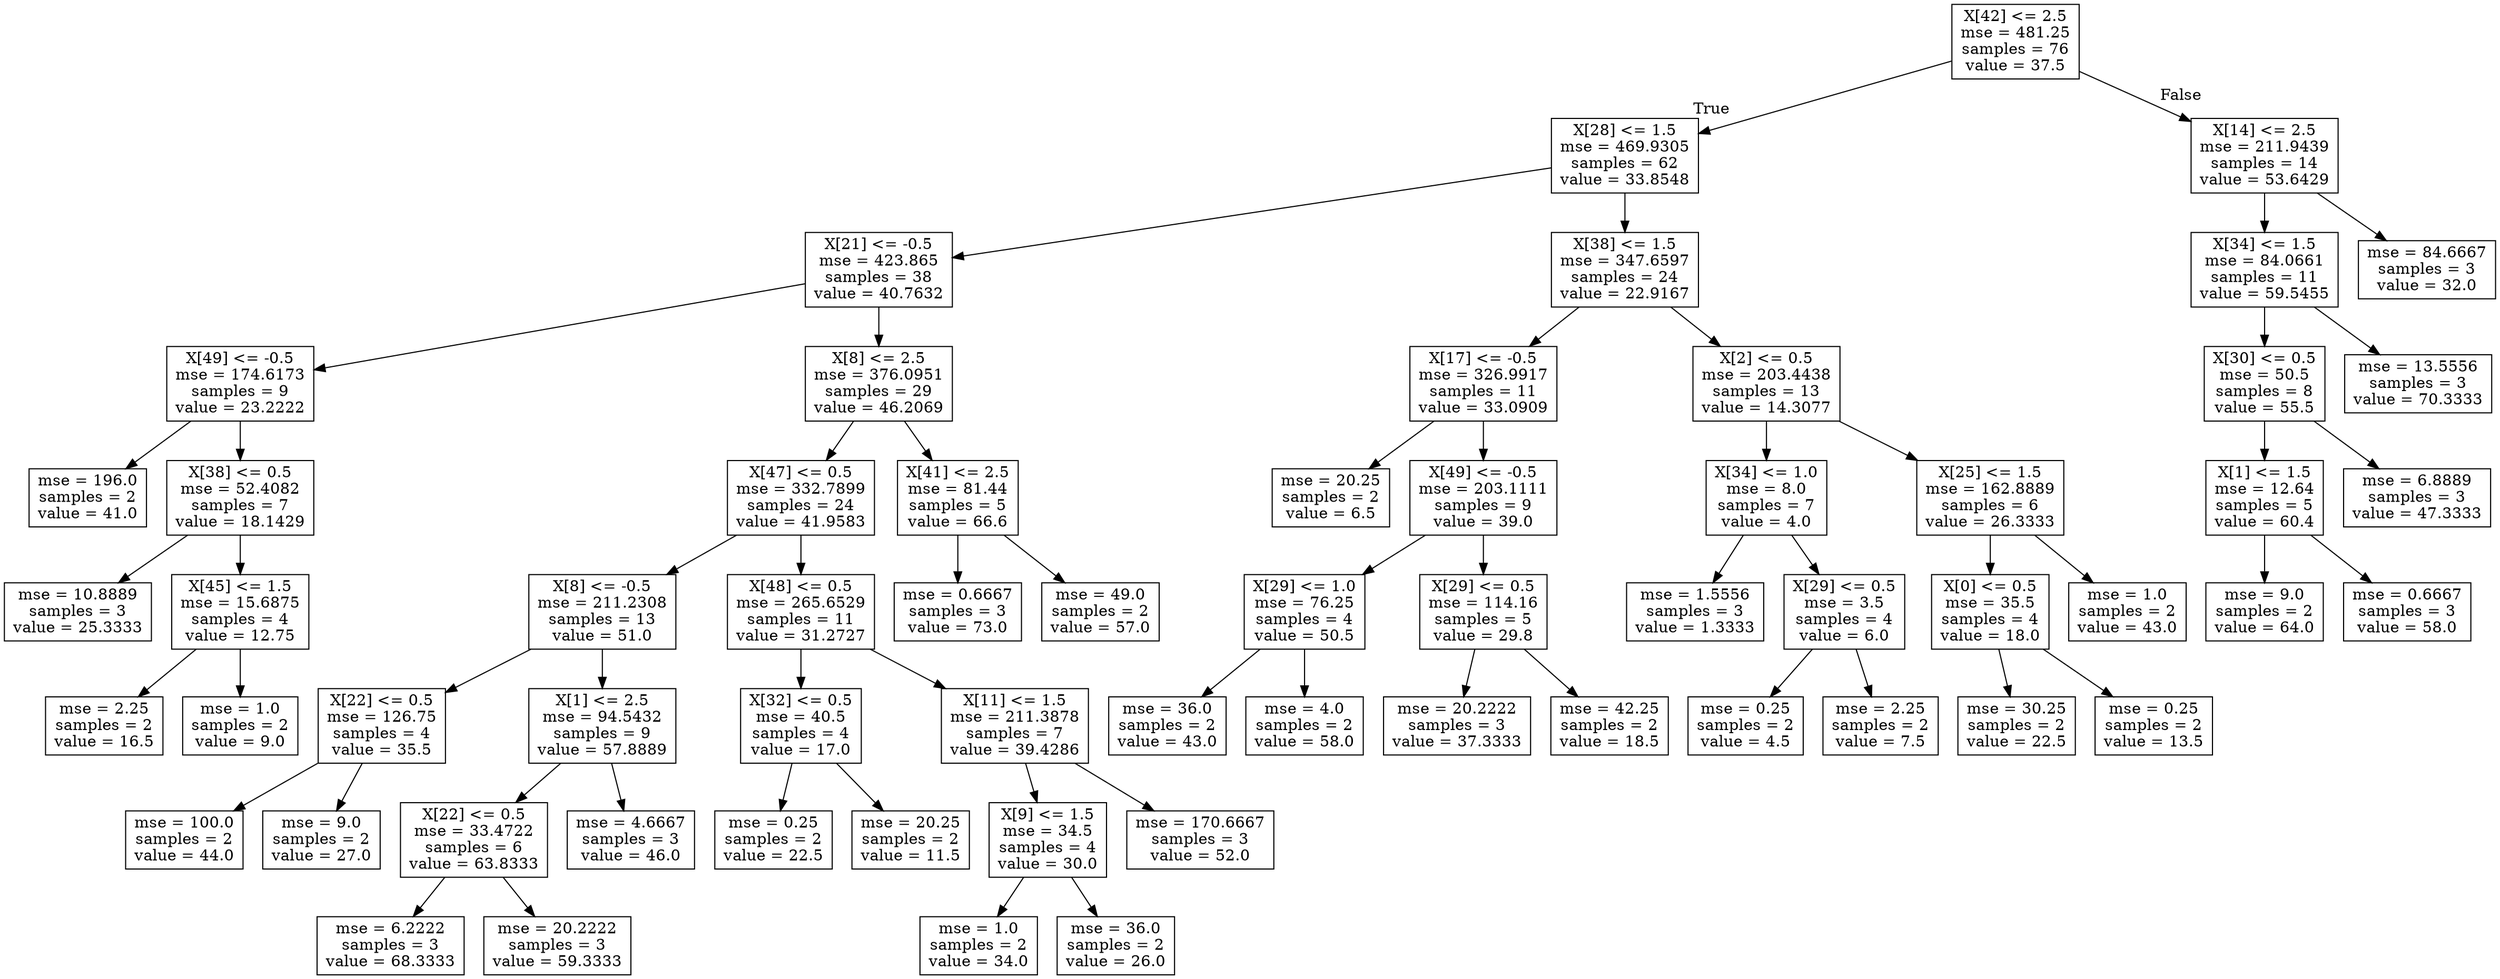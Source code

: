 digraph Tree {
node [shape=box] ;
0 [label="X[42] <= 2.5\nmse = 481.25\nsamples = 76\nvalue = 37.5"] ;
1 [label="X[28] <= 1.5\nmse = 469.9305\nsamples = 62\nvalue = 33.8548"] ;
0 -> 1 [labeldistance=2.5, labelangle=45, headlabel="True"] ;
2 [label="X[21] <= -0.5\nmse = 423.865\nsamples = 38\nvalue = 40.7632"] ;
1 -> 2 ;
3 [label="X[49] <= -0.5\nmse = 174.6173\nsamples = 9\nvalue = 23.2222"] ;
2 -> 3 ;
4 [label="mse = 196.0\nsamples = 2\nvalue = 41.0"] ;
3 -> 4 ;
5 [label="X[38] <= 0.5\nmse = 52.4082\nsamples = 7\nvalue = 18.1429"] ;
3 -> 5 ;
6 [label="mse = 10.8889\nsamples = 3\nvalue = 25.3333"] ;
5 -> 6 ;
7 [label="X[45] <= 1.5\nmse = 15.6875\nsamples = 4\nvalue = 12.75"] ;
5 -> 7 ;
8 [label="mse = 2.25\nsamples = 2\nvalue = 16.5"] ;
7 -> 8 ;
9 [label="mse = 1.0\nsamples = 2\nvalue = 9.0"] ;
7 -> 9 ;
10 [label="X[8] <= 2.5\nmse = 376.0951\nsamples = 29\nvalue = 46.2069"] ;
2 -> 10 ;
11 [label="X[47] <= 0.5\nmse = 332.7899\nsamples = 24\nvalue = 41.9583"] ;
10 -> 11 ;
12 [label="X[8] <= -0.5\nmse = 211.2308\nsamples = 13\nvalue = 51.0"] ;
11 -> 12 ;
13 [label="X[22] <= 0.5\nmse = 126.75\nsamples = 4\nvalue = 35.5"] ;
12 -> 13 ;
14 [label="mse = 100.0\nsamples = 2\nvalue = 44.0"] ;
13 -> 14 ;
15 [label="mse = 9.0\nsamples = 2\nvalue = 27.0"] ;
13 -> 15 ;
16 [label="X[1] <= 2.5\nmse = 94.5432\nsamples = 9\nvalue = 57.8889"] ;
12 -> 16 ;
17 [label="X[22] <= 0.5\nmse = 33.4722\nsamples = 6\nvalue = 63.8333"] ;
16 -> 17 ;
18 [label="mse = 6.2222\nsamples = 3\nvalue = 68.3333"] ;
17 -> 18 ;
19 [label="mse = 20.2222\nsamples = 3\nvalue = 59.3333"] ;
17 -> 19 ;
20 [label="mse = 4.6667\nsamples = 3\nvalue = 46.0"] ;
16 -> 20 ;
21 [label="X[48] <= 0.5\nmse = 265.6529\nsamples = 11\nvalue = 31.2727"] ;
11 -> 21 ;
22 [label="X[32] <= 0.5\nmse = 40.5\nsamples = 4\nvalue = 17.0"] ;
21 -> 22 ;
23 [label="mse = 0.25\nsamples = 2\nvalue = 22.5"] ;
22 -> 23 ;
24 [label="mse = 20.25\nsamples = 2\nvalue = 11.5"] ;
22 -> 24 ;
25 [label="X[11] <= 1.5\nmse = 211.3878\nsamples = 7\nvalue = 39.4286"] ;
21 -> 25 ;
26 [label="X[9] <= 1.5\nmse = 34.5\nsamples = 4\nvalue = 30.0"] ;
25 -> 26 ;
27 [label="mse = 1.0\nsamples = 2\nvalue = 34.0"] ;
26 -> 27 ;
28 [label="mse = 36.0\nsamples = 2\nvalue = 26.0"] ;
26 -> 28 ;
29 [label="mse = 170.6667\nsamples = 3\nvalue = 52.0"] ;
25 -> 29 ;
30 [label="X[41] <= 2.5\nmse = 81.44\nsamples = 5\nvalue = 66.6"] ;
10 -> 30 ;
31 [label="mse = 0.6667\nsamples = 3\nvalue = 73.0"] ;
30 -> 31 ;
32 [label="mse = 49.0\nsamples = 2\nvalue = 57.0"] ;
30 -> 32 ;
33 [label="X[38] <= 1.5\nmse = 347.6597\nsamples = 24\nvalue = 22.9167"] ;
1 -> 33 ;
34 [label="X[17] <= -0.5\nmse = 326.9917\nsamples = 11\nvalue = 33.0909"] ;
33 -> 34 ;
35 [label="mse = 20.25\nsamples = 2\nvalue = 6.5"] ;
34 -> 35 ;
36 [label="X[49] <= -0.5\nmse = 203.1111\nsamples = 9\nvalue = 39.0"] ;
34 -> 36 ;
37 [label="X[29] <= 1.0\nmse = 76.25\nsamples = 4\nvalue = 50.5"] ;
36 -> 37 ;
38 [label="mse = 36.0\nsamples = 2\nvalue = 43.0"] ;
37 -> 38 ;
39 [label="mse = 4.0\nsamples = 2\nvalue = 58.0"] ;
37 -> 39 ;
40 [label="X[29] <= 0.5\nmse = 114.16\nsamples = 5\nvalue = 29.8"] ;
36 -> 40 ;
41 [label="mse = 20.2222\nsamples = 3\nvalue = 37.3333"] ;
40 -> 41 ;
42 [label="mse = 42.25\nsamples = 2\nvalue = 18.5"] ;
40 -> 42 ;
43 [label="X[2] <= 0.5\nmse = 203.4438\nsamples = 13\nvalue = 14.3077"] ;
33 -> 43 ;
44 [label="X[34] <= 1.0\nmse = 8.0\nsamples = 7\nvalue = 4.0"] ;
43 -> 44 ;
45 [label="mse = 1.5556\nsamples = 3\nvalue = 1.3333"] ;
44 -> 45 ;
46 [label="X[29] <= 0.5\nmse = 3.5\nsamples = 4\nvalue = 6.0"] ;
44 -> 46 ;
47 [label="mse = 0.25\nsamples = 2\nvalue = 4.5"] ;
46 -> 47 ;
48 [label="mse = 2.25\nsamples = 2\nvalue = 7.5"] ;
46 -> 48 ;
49 [label="X[25] <= 1.5\nmse = 162.8889\nsamples = 6\nvalue = 26.3333"] ;
43 -> 49 ;
50 [label="X[0] <= 0.5\nmse = 35.5\nsamples = 4\nvalue = 18.0"] ;
49 -> 50 ;
51 [label="mse = 30.25\nsamples = 2\nvalue = 22.5"] ;
50 -> 51 ;
52 [label="mse = 0.25\nsamples = 2\nvalue = 13.5"] ;
50 -> 52 ;
53 [label="mse = 1.0\nsamples = 2\nvalue = 43.0"] ;
49 -> 53 ;
54 [label="X[14] <= 2.5\nmse = 211.9439\nsamples = 14\nvalue = 53.6429"] ;
0 -> 54 [labeldistance=2.5, labelangle=-45, headlabel="False"] ;
55 [label="X[34] <= 1.5\nmse = 84.0661\nsamples = 11\nvalue = 59.5455"] ;
54 -> 55 ;
56 [label="X[30] <= 0.5\nmse = 50.5\nsamples = 8\nvalue = 55.5"] ;
55 -> 56 ;
57 [label="X[1] <= 1.5\nmse = 12.64\nsamples = 5\nvalue = 60.4"] ;
56 -> 57 ;
58 [label="mse = 9.0\nsamples = 2\nvalue = 64.0"] ;
57 -> 58 ;
59 [label="mse = 0.6667\nsamples = 3\nvalue = 58.0"] ;
57 -> 59 ;
60 [label="mse = 6.8889\nsamples = 3\nvalue = 47.3333"] ;
56 -> 60 ;
61 [label="mse = 13.5556\nsamples = 3\nvalue = 70.3333"] ;
55 -> 61 ;
62 [label="mse = 84.6667\nsamples = 3\nvalue = 32.0"] ;
54 -> 62 ;
}